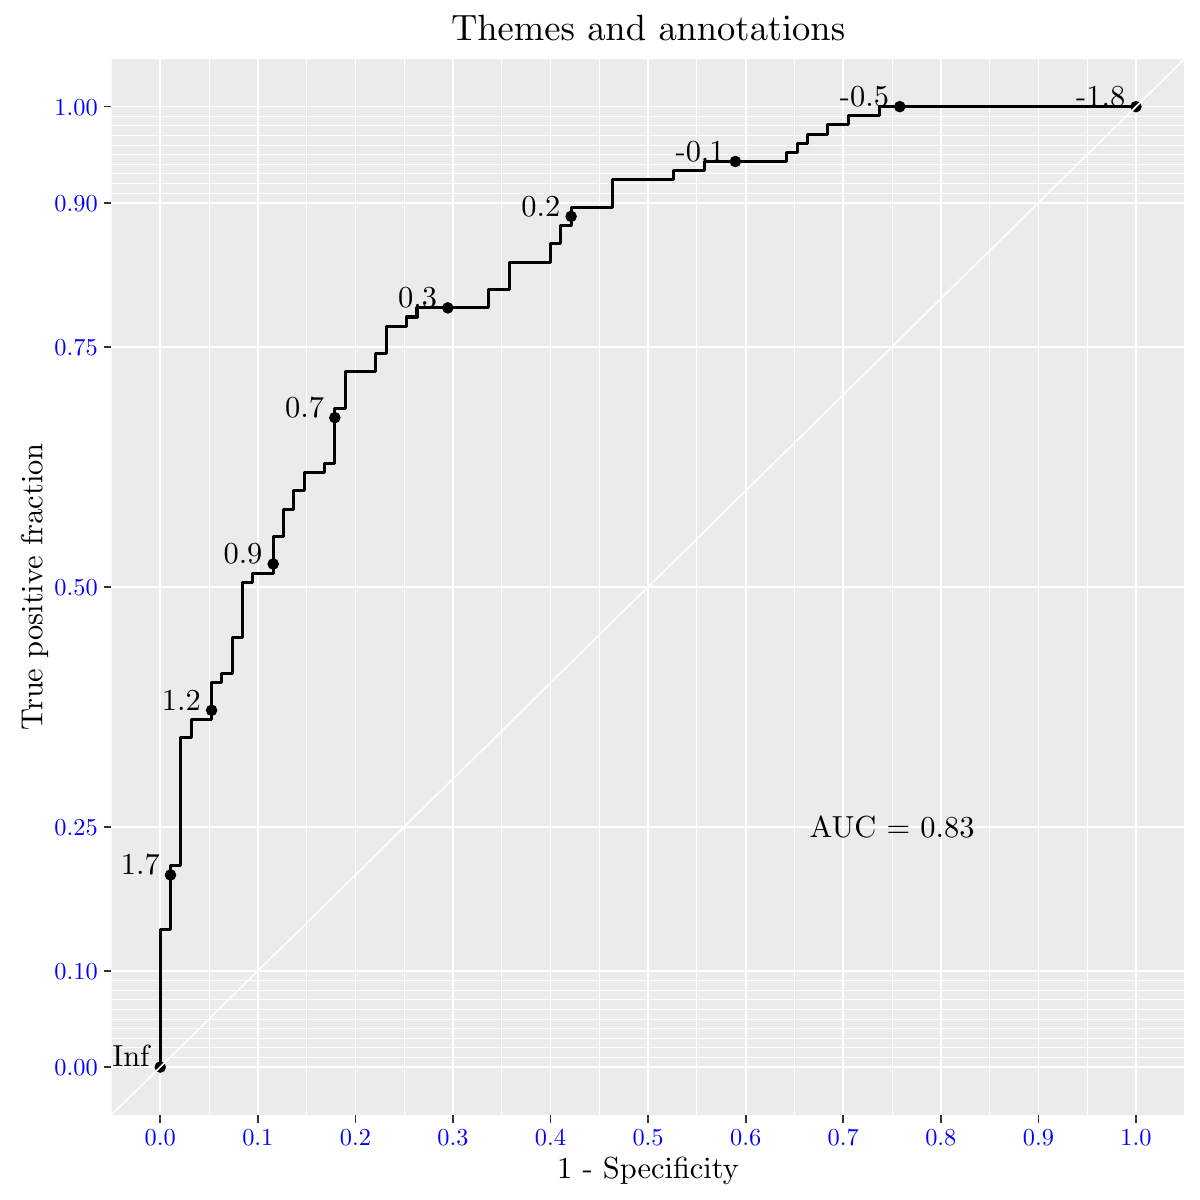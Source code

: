% Created by tikzDevice version 0.8.1 on 2015-10-14 16:42:54
% !TEX encoding = UTF-8 Unicode
\documentclass[10pt]{article}

\nonstopmode

\usepackage{tikz}

\usepackage[active,tightpage,psfixbb]{preview}

\PreviewEnvironment{pgfpicture}

\setlength\PreviewBorder{0pt}
\begin{document}

\begin{tikzpicture}[x=1pt,y=1pt]
\definecolor{fillColor}{RGB}{255,255,255}
\path[use as bounding box,fill=fillColor,fill opacity=0.00] (0,0) rectangle (433.62,433.62);
\begin{scope}
\path[clip] (  0.00,  0.00) rectangle (433.62,433.62);
\definecolor{drawColor}{RGB}{255,255,255}
\definecolor{fillColor}{RGB}{255,255,255}

\path[draw=drawColor,line width= 0.6pt,line join=round,line cap=round,fill=fillColor] (  0.00,  0.00) rectangle (433.62,433.62);
\end{scope}
\begin{scope}
\path[clip] ( 40.27, 30.69) rectangle (428.12,412.43);
\definecolor{fillColor}{gray}{0.92}

\path[fill=fillColor] ( 40.27, 30.69) rectangle (428.12,412.43);
\definecolor{drawColor}{RGB}{255,255,255}

\path[draw=drawColor,line width= 0.3pt,line join=round] ( 40.27, 51.51) --
	(428.12, 51.51);

\path[draw=drawColor,line width= 0.3pt,line join=round] ( 40.27, 54.98) --
	(428.12, 54.98);

\path[draw=drawColor,line width= 0.3pt,line join=round] ( 40.27, 58.45) --
	(428.12, 58.45);

\path[draw=drawColor,line width= 0.3pt,line join=round] ( 40.27, 61.92) --
	(428.12, 61.92);

\path[draw=drawColor,line width= 0.3pt,line join=round] ( 40.27, 65.39) --
	(428.12, 65.39);

\path[draw=drawColor,line width= 0.3pt,line join=round] ( 40.27, 68.86) --
	(428.12, 68.86);

\path[draw=drawColor,line width= 0.3pt,line join=round] ( 40.27, 72.33) --
	(428.12, 72.33);

\path[draw=drawColor,line width= 0.3pt,line join=round] ( 40.27, 75.80) --
	(428.12, 75.80);

\path[draw=drawColor,line width= 0.3pt,line join=round] ( 40.27, 79.27) --
	(428.12, 79.27);

\path[draw=drawColor,line width= 0.3pt,line join=round] ( 40.27,363.84) --
	(428.12,363.84);

\path[draw=drawColor,line width= 0.3pt,line join=round] ( 40.27,367.31) --
	(428.12,367.31);

\path[draw=drawColor,line width= 0.3pt,line join=round] ( 40.27,370.78) --
	(428.12,370.78);

\path[draw=drawColor,line width= 0.3pt,line join=round] ( 40.27,374.25) --
	(428.12,374.25);

\path[draw=drawColor,line width= 0.3pt,line join=round] ( 40.27,377.73) --
	(428.12,377.73);

\path[draw=drawColor,line width= 0.3pt,line join=round] ( 40.27,381.20) --
	(428.12,381.20);

\path[draw=drawColor,line width= 0.3pt,line join=round] ( 40.27,384.67) --
	(428.12,384.67);

\path[draw=drawColor,line width= 0.3pt,line join=round] ( 40.27,388.14) --
	(428.12,388.14);

\path[draw=drawColor,line width= 0.3pt,line join=round] ( 40.27,391.61) --
	(428.12,391.61);

\path[draw=drawColor,line width= 0.3pt,line join=round] ( 40.27, 30.69) --
	( 40.27,412.43);

\path[draw=drawColor,line width= 0.3pt,line join=round] ( 75.53, 30.69) --
	( 75.53,412.43);

\path[draw=drawColor,line width= 0.3pt,line join=round] (110.79, 30.69) --
	(110.79,412.43);

\path[draw=drawColor,line width= 0.3pt,line join=round] (146.04, 30.69) --
	(146.04,412.43);

\path[draw=drawColor,line width= 0.3pt,line join=round] (181.30, 30.69) --
	(181.30,412.43);

\path[draw=drawColor,line width= 0.3pt,line join=round] (216.56, 30.69) --
	(216.56,412.43);

\path[draw=drawColor,line width= 0.3pt,line join=round] (251.82, 30.69) --
	(251.82,412.43);

\path[draw=drawColor,line width= 0.3pt,line join=round] (287.08, 30.69) --
	(287.08,412.43);

\path[draw=drawColor,line width= 0.3pt,line join=round] (322.34, 30.69) --
	(322.34,412.43);

\path[draw=drawColor,line width= 0.3pt,line join=round] (357.60, 30.69) --
	(357.60,412.43);

\path[draw=drawColor,line width= 0.3pt,line join=round] (392.86, 30.69) --
	(392.86,412.43);

\path[draw=drawColor,line width= 0.3pt,line join=round] (428.12, 30.69) --
	(428.12,412.43);

\path[draw=drawColor,line width= 0.6pt,line join=round] ( 40.27, 48.04) --
	(428.12, 48.04);

\path[draw=drawColor,line width= 0.6pt,line join=round] ( 40.27, 82.74) --
	(428.12, 82.74);

\path[draw=drawColor,line width= 0.6pt,line join=round] ( 40.27,134.80) --
	(428.12,134.80);

\path[draw=drawColor,line width= 0.6pt,line join=round] ( 40.27,221.56) --
	(428.12,221.56);

\path[draw=drawColor,line width= 0.6pt,line join=round] ( 40.27,308.32) --
	(428.12,308.32);

\path[draw=drawColor,line width= 0.6pt,line join=round] ( 40.27,360.37) --
	(428.12,360.37);

\path[draw=drawColor,line width= 0.6pt,line join=round] ( 40.27,395.08) --
	(428.12,395.08);

\path[draw=drawColor,line width= 0.6pt,line join=round] ( 57.90, 30.69) --
	( 57.90,412.43);

\path[draw=drawColor,line width= 0.6pt,line join=round] ( 93.16, 30.69) --
	( 93.16,412.43);

\path[draw=drawColor,line width= 0.6pt,line join=round] (128.42, 30.69) --
	(128.42,412.43);

\path[draw=drawColor,line width= 0.6pt,line join=round] (163.67, 30.69) --
	(163.67,412.43);

\path[draw=drawColor,line width= 0.6pt,line join=round] (198.93, 30.69) --
	(198.93,412.43);

\path[draw=drawColor,line width= 0.6pt,line join=round] (234.19, 30.69) --
	(234.19,412.43);

\path[draw=drawColor,line width= 0.6pt,line join=round] (269.45, 30.69) --
	(269.45,412.43);

\path[draw=drawColor,line width= 0.6pt,line join=round] (304.71, 30.69) --
	(304.71,412.43);

\path[draw=drawColor,line width= 0.6pt,line join=round] (339.97, 30.69) --
	(339.97,412.43);

\path[draw=drawColor,line width= 0.6pt,line join=round] (375.23, 30.69) --
	(375.23,412.43);

\path[draw=drawColor,line width= 0.6pt,line join=round] (410.49, 30.69) --
	(410.49,412.43);
\definecolor{drawColor}{RGB}{0,0,0}
\definecolor{fillColor}{RGB}{0,0,0}

\path[draw=drawColor,line width= 0.4pt,line join=round,line cap=round,fill=fillColor] ( 57.90, 48.04) circle (  1.88);

\path[draw=drawColor,line width= 0.4pt,line join=round,line cap=round,fill=fillColor] ( 61.61,117.45) circle (  1.88);

\path[draw=drawColor,line width= 0.4pt,line join=round,line cap=round,fill=fillColor] ( 76.45,176.94) circle (  1.88);

\path[draw=drawColor,line width= 0.4pt,line join=round,line cap=round,fill=fillColor] ( 98.72,229.82) circle (  1.88);

\path[draw=drawColor,line width= 0.4pt,line join=round,line cap=round,fill=fillColor] (120.99,282.70) circle (  1.88);

\path[draw=drawColor,line width= 0.4pt,line join=round,line cap=round,fill=fillColor] (161.82,322.36) circle (  1.88);

\path[draw=drawColor,line width= 0.4pt,line join=round,line cap=round,fill=fillColor] (206.36,355.42) circle (  1.88);

\path[draw=drawColor,line width= 0.4pt,line join=round,line cap=round,fill=fillColor] (265.74,375.25) circle (  1.88);

\path[draw=drawColor,line width= 0.4pt,line join=round,line cap=round,fill=fillColor] (325.13,395.08) circle (  1.88);

\path[draw=drawColor,line width= 0.4pt,line join=round,line cap=round,fill=fillColor] (410.49,395.08) circle (  1.88);

\path[draw=drawColor,line width= 1.1pt,line join=round] ( 57.90, 48.04) --
	( 57.90, 51.34) --
	( 57.90, 54.65) --
	( 57.90, 57.95) --
	( 57.90, 61.26) --
	( 57.90, 64.56) --
	( 57.90, 67.87) --
	( 57.90, 71.17) --
	( 57.90, 74.48) --
	( 57.90, 77.78) --
	( 57.90, 81.09) --
	( 57.90, 84.40) --
	( 57.90, 87.70) --
	( 57.90, 91.01) --
	( 57.90, 94.31) --
	( 57.90, 97.62) --
	( 61.61, 97.62) --
	( 61.61,100.92) --
	( 61.61,104.23) --
	( 61.61,107.53) --
	( 61.61,110.84) --
	( 61.61,114.14) --
	( 61.61,117.45) --
	( 61.61,120.75) --
	( 65.32,120.75) --
	( 65.32,124.06) --
	( 65.32,127.36) --
	( 65.32,130.67) --
	( 65.32,133.97) --
	( 65.32,137.28) --
	( 65.32,140.58) --
	( 65.32,143.89) --
	( 65.32,147.19) --
	( 65.32,150.50) --
	( 65.32,153.80) --
	( 65.32,157.11) --
	( 65.32,160.41) --
	( 65.32,163.72) --
	( 65.32,167.02) --
	( 69.03,167.02) --
	( 69.03,170.33) --
	( 69.03,173.63) --
	( 72.74,173.63) --
	( 76.45,173.63) --
	( 76.45,176.94) --
	( 76.45,180.24) --
	( 76.45,183.55) --
	( 76.45,186.85) --
	( 80.17,186.85) --
	( 80.17,190.16) --
	( 83.88,190.16) --
	( 83.88,193.46) --
	( 83.88,196.77) --
	( 83.88,200.07) --
	( 83.88,203.38) --
	( 87.59,203.38) --
	( 87.59,206.68) --
	( 87.59,209.99) --
	( 87.59,213.29) --
	( 87.59,216.60) --
	( 87.59,219.91) --
	( 87.59,223.21) --
	( 91.30,223.21) --
	( 91.30,226.52) --
	( 95.01,226.52) --
	( 98.72,226.52) --
	( 98.72,229.82) --
	( 98.72,233.13) --
	( 98.72,236.43) --
	( 98.72,239.74) --
	(102.43,239.74) --
	(102.43,243.04) --
	(102.43,246.35) --
	(102.43,249.65) --
	(106.15,249.65) --
	(106.15,252.96) --
	(106.15,256.26) --
	(109.86,256.26) --
	(109.86,259.57) --
	(109.86,262.87) --
	(113.57,262.87) --
	(117.28,262.87) --
	(117.28,266.18) --
	(120.99,266.18) --
	(120.99,269.48) --
	(120.99,272.79) --
	(120.99,276.09) --
	(120.99,279.40) --
	(120.99,282.70) --
	(120.99,286.01) --
	(124.70,286.01) --
	(124.70,289.31) --
	(124.70,292.62) --
	(124.70,295.92) --
	(124.70,299.23) --
	(128.42,299.23) --
	(132.13,299.23) --
	(135.84,299.23) --
	(135.84,302.53) --
	(135.84,305.84) --
	(139.55,305.84) --
	(139.55,309.14) --
	(139.55,312.45) --
	(139.55,315.75) --
	(143.26,315.75) --
	(146.97,315.75) --
	(146.97,319.06) --
	(150.68,319.06) --
	(150.68,322.36) --
	(154.40,322.36) --
	(158.11,322.36) --
	(161.82,322.36) --
	(165.53,322.36) --
	(169.24,322.36) --
	(172.95,322.36) --
	(176.66,322.36) --
	(176.66,325.67) --
	(176.66,328.97) --
	(180.38,328.97) --
	(184.09,328.97) --
	(184.09,332.28) --
	(184.09,335.58) --
	(184.09,338.89) --
	(187.80,338.89) --
	(191.51,338.89) --
	(195.22,338.89) --
	(198.93,338.89) --
	(198.93,342.19) --
	(198.93,345.50) --
	(202.65,345.50) --
	(202.65,348.81) --
	(202.65,352.11) --
	(206.36,352.11) --
	(206.36,355.42) --
	(206.36,358.72) --
	(210.07,358.72) --
	(213.78,358.72) --
	(217.49,358.72) --
	(221.20,358.72) --
	(221.20,362.03) --
	(221.20,365.33) --
	(221.20,368.64) --
	(224.91,368.64) --
	(228.63,368.64) --
	(232.34,368.64) --
	(236.05,368.64) --
	(239.76,368.64) --
	(243.47,368.64) --
	(243.47,371.94) --
	(247.18,371.94) --
	(250.90,371.94) --
	(254.61,371.94) --
	(254.61,375.25) --
	(258.32,375.25) --
	(262.03,375.25) --
	(265.74,375.25) --
	(269.45,375.25) --
	(273.16,375.25) --
	(276.88,375.25) --
	(280.59,375.25) --
	(284.30,375.25) --
	(284.30,378.55) --
	(288.01,378.55) --
	(288.01,381.86) --
	(291.72,381.86) --
	(291.72,385.16) --
	(295.43,385.16) --
	(299.14,385.16) --
	(299.14,388.47) --
	(302.86,388.47) --
	(306.57,388.47) --
	(306.57,391.77) --
	(310.28,391.77) --
	(313.99,391.77) --
	(317.70,391.77) --
	(317.70,395.08) --
	(321.41,395.08) --
	(325.13,395.08) --
	(328.84,395.08) --
	(332.55,395.08) --
	(336.26,395.08) --
	(339.97,395.08) --
	(343.68,395.08) --
	(347.39,395.08) --
	(351.11,395.08) --
	(354.82,395.08) --
	(358.53,395.08) --
	(362.24,395.08) --
	(365.95,395.08) --
	(369.66,395.08) --
	(373.38,395.08) --
	(377.09,395.08) --
	(380.80,395.08) --
	(384.51,395.08) --
	(388.22,395.08) --
	(391.93,395.08) --
	(395.64,395.08) --
	(399.36,395.08) --
	(403.07,395.08) --
	(406.78,395.08) --
	(410.49,395.08);

\node[text=drawColor,anchor=base east,inner sep=0pt, outer sep=0pt, scale=  1.10] at ( 54.02, 48.07) {Inf};

\node[text=drawColor,anchor=base east,inner sep=0pt, outer sep=0pt, scale=  1.10] at ( 57.73,117.48) {1.7};

\node[text=drawColor,anchor=base east,inner sep=0pt, outer sep=0pt, scale=  1.10] at ( 72.58,176.97) {1.2};

\node[text=drawColor,anchor=base east,inner sep=0pt, outer sep=0pt, scale=  1.10] at ( 94.84,229.85) {0.9};

\node[text=drawColor,anchor=base east,inner sep=0pt, outer sep=0pt, scale=  1.10] at (117.11,282.73) {0.7};

\node[text=drawColor,anchor=base east,inner sep=0pt, outer sep=0pt, scale=  1.10] at (157.94,322.40) {0.3};

\node[text=drawColor,anchor=base east,inner sep=0pt, outer sep=0pt, scale=  1.10] at (202.48,355.45) {0.2};

\node[text=drawColor,anchor=base east,inner sep=0pt, outer sep=0pt, scale=  1.10] at (261.86,375.28) {-0.1};

\node[text=drawColor,anchor=base east,inner sep=0pt, outer sep=0pt, scale=  1.10] at (321.25,395.11) {-0.5};

\node[text=drawColor,anchor=base east,inner sep=0pt, outer sep=0pt, scale=  1.10] at (406.61,395.11) {-1.8};
\definecolor{drawColor}{RGB}{255,255,255}

\path[draw=drawColor,line width= 0.6pt,line join=round] ( 40.27, 30.69) -- (428.12,412.43);
\definecolor{drawColor}{RGB}{0,0,0}

\node[text=drawColor,anchor=base,inner sep=0pt, outer sep=0pt, scale=  1.10] at (322.34,131.00) {AUC = 0.83};
\end{scope}
\begin{scope}
\path[clip] (  0.00,  0.00) rectangle (433.62,433.62);
\definecolor{drawColor}{RGB}{0,0,255}

\node[text=drawColor,anchor=base east,inner sep=0pt, outer sep=0pt, scale=  0.88] at ( 35.32, 45.01) {0.00};

\node[text=drawColor,anchor=base east,inner sep=0pt, outer sep=0pt, scale=  0.88] at ( 35.32, 79.71) {0.10};

\node[text=drawColor,anchor=base east,inner sep=0pt, outer sep=0pt, scale=  0.88] at ( 35.32,131.77) {0.25};

\node[text=drawColor,anchor=base east,inner sep=0pt, outer sep=0pt, scale=  0.88] at ( 35.32,218.53) {0.50};

\node[text=drawColor,anchor=base east,inner sep=0pt, outer sep=0pt, scale=  0.88] at ( 35.32,305.29) {0.75};

\node[text=drawColor,anchor=base east,inner sep=0pt, outer sep=0pt, scale=  0.88] at ( 35.32,357.34) {0.90};

\node[text=drawColor,anchor=base east,inner sep=0pt, outer sep=0pt, scale=  0.88] at ( 35.32,392.05) {1.00};
\end{scope}
\begin{scope}
\path[clip] (  0.00,  0.00) rectangle (433.62,433.62);
\definecolor{drawColor}{gray}{0.20}

\path[draw=drawColor,line width= 0.6pt,line join=round] ( 37.52, 48.04) --
	( 40.27, 48.04);

\path[draw=drawColor,line width= 0.6pt,line join=round] ( 37.52, 82.74) --
	( 40.27, 82.74);

\path[draw=drawColor,line width= 0.6pt,line join=round] ( 37.52,134.80) --
	( 40.27,134.80);

\path[draw=drawColor,line width= 0.6pt,line join=round] ( 37.52,221.56) --
	( 40.27,221.56);

\path[draw=drawColor,line width= 0.6pt,line join=round] ( 37.52,308.32) --
	( 40.27,308.32);

\path[draw=drawColor,line width= 0.6pt,line join=round] ( 37.52,360.37) --
	( 40.27,360.37);

\path[draw=drawColor,line width= 0.6pt,line join=round] ( 37.52,395.08) --
	( 40.27,395.08);
\end{scope}
\begin{scope}
\path[clip] (  0.00,  0.00) rectangle (433.62,433.62);
\definecolor{drawColor}{gray}{0.20}

\path[draw=drawColor,line width= 0.6pt,line join=round] ( 57.90, 27.94) --
	( 57.90, 30.69);

\path[draw=drawColor,line width= 0.6pt,line join=round] ( 93.16, 27.94) --
	( 93.16, 30.69);

\path[draw=drawColor,line width= 0.6pt,line join=round] (128.42, 27.94) --
	(128.42, 30.69);

\path[draw=drawColor,line width= 0.6pt,line join=round] (163.67, 27.94) --
	(163.67, 30.69);

\path[draw=drawColor,line width= 0.6pt,line join=round] (198.93, 27.94) --
	(198.93, 30.69);

\path[draw=drawColor,line width= 0.6pt,line join=round] (234.19, 27.94) --
	(234.19, 30.69);

\path[draw=drawColor,line width= 0.6pt,line join=round] (269.45, 27.94) --
	(269.45, 30.69);

\path[draw=drawColor,line width= 0.6pt,line join=round] (304.71, 27.94) --
	(304.71, 30.69);

\path[draw=drawColor,line width= 0.6pt,line join=round] (339.97, 27.94) --
	(339.97, 30.69);

\path[draw=drawColor,line width= 0.6pt,line join=round] (375.23, 27.94) --
	(375.23, 30.69);

\path[draw=drawColor,line width= 0.6pt,line join=round] (410.49, 27.94) --
	(410.49, 30.69);
\end{scope}
\begin{scope}
\path[clip] (  0.00,  0.00) rectangle (433.62,433.62);
\definecolor{drawColor}{RGB}{0,0,255}

\node[text=drawColor,anchor=base,inner sep=0pt, outer sep=0pt, scale=  0.88] at ( 57.90, 19.68) {0.0};

\node[text=drawColor,anchor=base,inner sep=0pt, outer sep=0pt, scale=  0.88] at ( 93.16, 19.68) {0.1};

\node[text=drawColor,anchor=base,inner sep=0pt, outer sep=0pt, scale=  0.88] at (128.42, 19.68) {0.2};

\node[text=drawColor,anchor=base,inner sep=0pt, outer sep=0pt, scale=  0.88] at (163.67, 19.68) {0.3};

\node[text=drawColor,anchor=base,inner sep=0pt, outer sep=0pt, scale=  0.88] at (198.93, 19.68) {0.4};

\node[text=drawColor,anchor=base,inner sep=0pt, outer sep=0pt, scale=  0.88] at (234.19, 19.68) {0.5};

\node[text=drawColor,anchor=base,inner sep=0pt, outer sep=0pt, scale=  0.88] at (269.45, 19.68) {0.6};

\node[text=drawColor,anchor=base,inner sep=0pt, outer sep=0pt, scale=  0.88] at (304.71, 19.68) {0.7};

\node[text=drawColor,anchor=base,inner sep=0pt, outer sep=0pt, scale=  0.88] at (339.97, 19.68) {0.8};

\node[text=drawColor,anchor=base,inner sep=0pt, outer sep=0pt, scale=  0.88] at (375.23, 19.68) {0.9};

\node[text=drawColor,anchor=base,inner sep=0pt, outer sep=0pt, scale=  0.88] at (410.49, 19.68) {1.0};
\end{scope}
\begin{scope}
\path[clip] (  0.00,  0.00) rectangle (433.62,433.62);
\definecolor{drawColor}{RGB}{0,0,0}

\node[text=drawColor,anchor=base,inner sep=0pt, outer sep=0pt, scale=  1.10] at (234.19,  7.70) {1 - Specificity};
\end{scope}
\begin{scope}
\path[clip] (  0.00,  0.00) rectangle (433.62,433.62);
\definecolor{drawColor}{RGB}{0,0,0}

\node[text=drawColor,rotate= 90.00,anchor=base,inner sep=0pt, outer sep=0pt, scale=  1.10] at ( 15.28,221.56) {True positive fraction};
\end{scope}
\begin{scope}
\path[clip] (  0.00,  0.00) rectangle (433.62,433.62);
\definecolor{drawColor}{RGB}{0,0,0}

\node[text=drawColor,anchor=base,inner sep=0pt, outer sep=0pt, scale=  1.32] at (234.19,419.03) {Themes and annotations};
\end{scope}
\end{tikzpicture}

\end{document}
